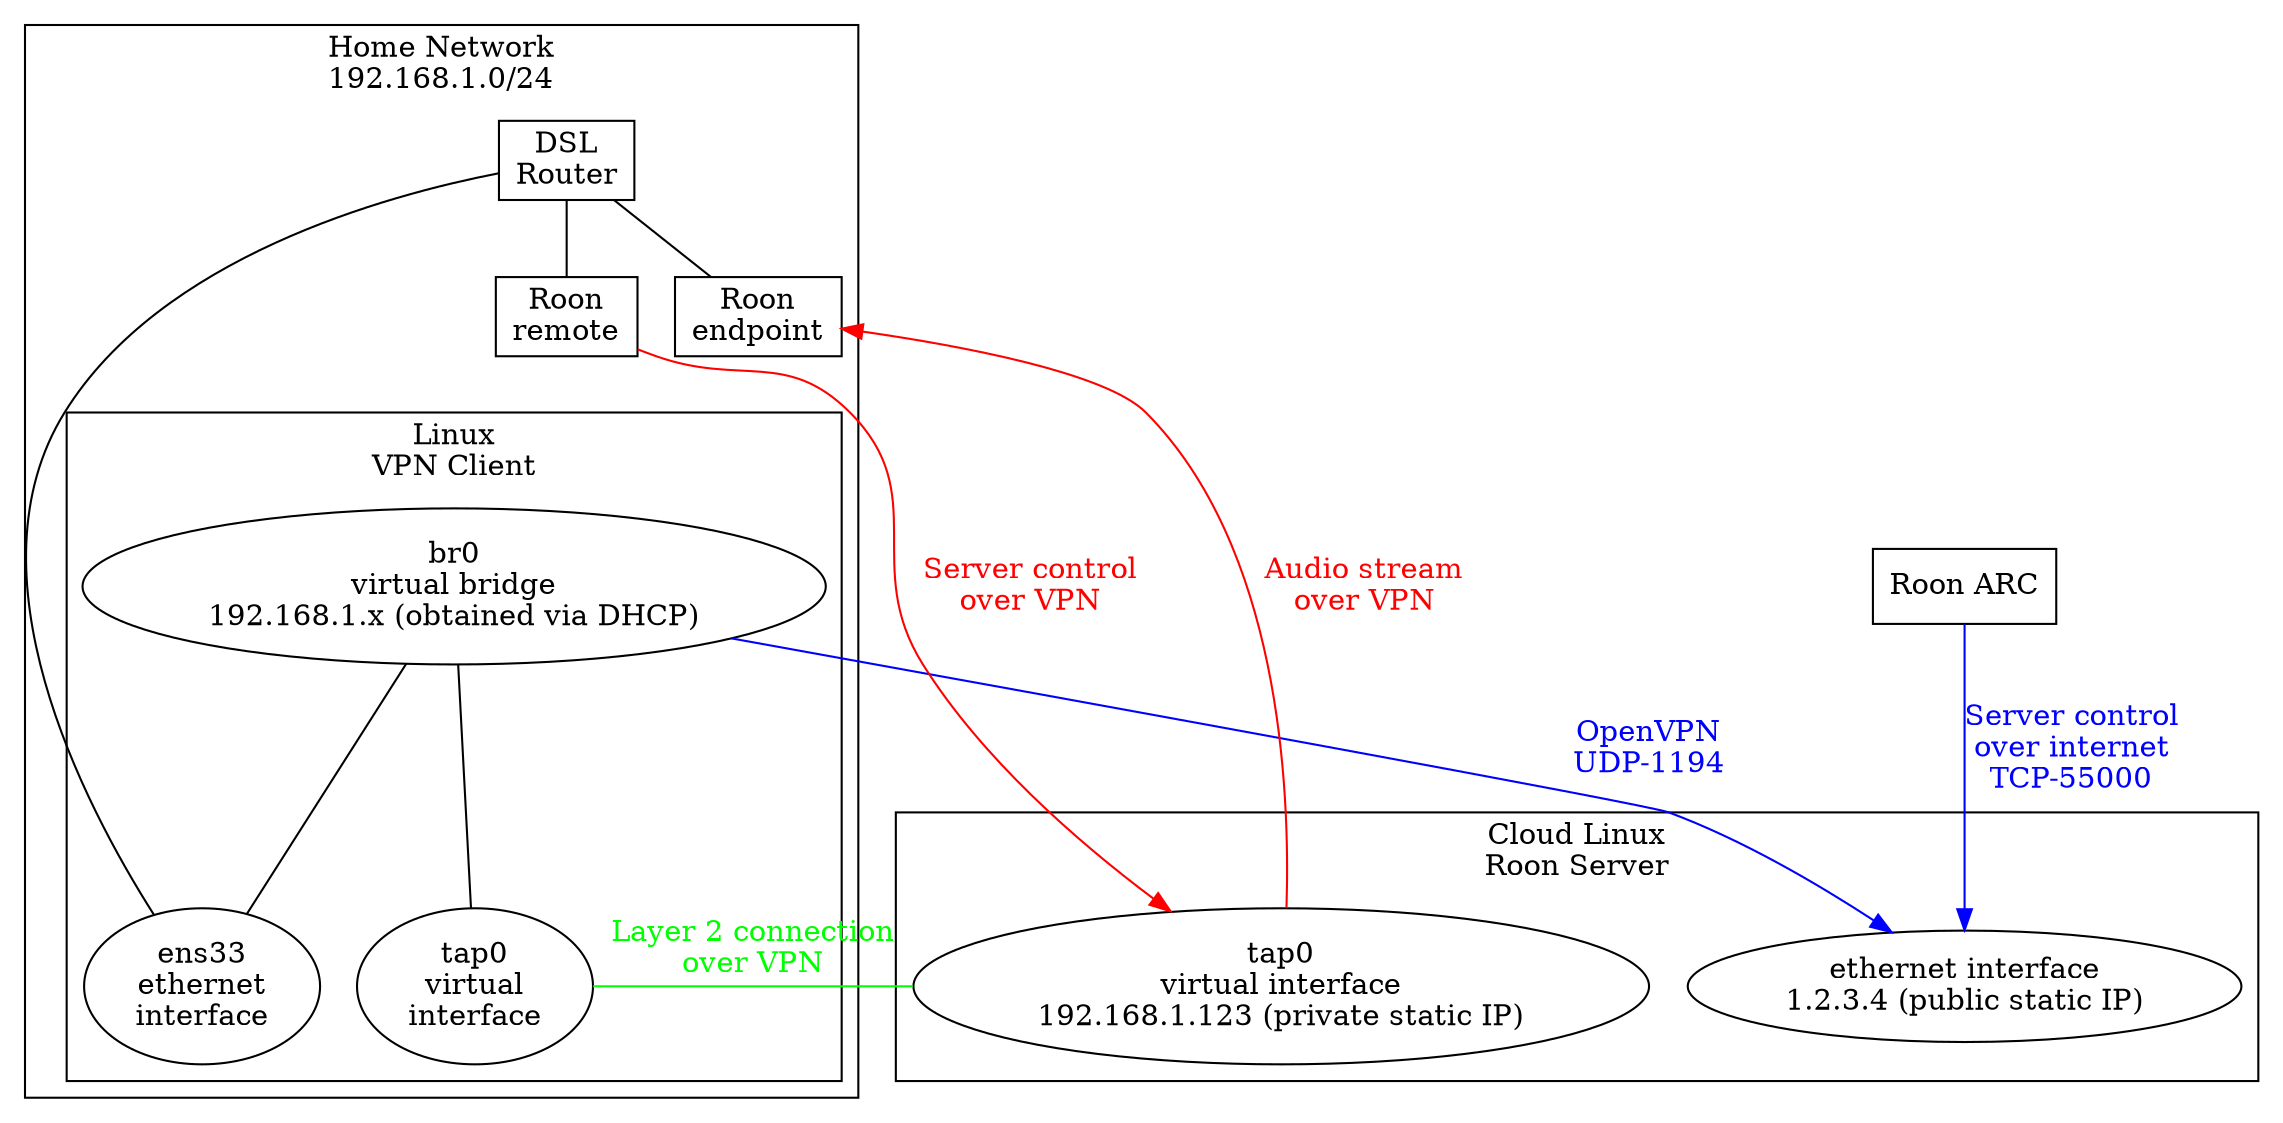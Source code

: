 digraph network {
    node[shape = box]
    edge[dir = none]

    subgraph cluster_home {
        label = "Home Network\n192.168.1.0/24"

        subgraph cluster_client {
            label = "Linux\nVPN Client"
            br0[label = "br0\nvirtual bridge\n192.168.1.x (obtained via DHCP)", shape = ellipse]
            c_eth[label = "ens33\nethernet\ninterface", shape = ellipse]
            c_tap0[label = "tap0\nvirtual\ninterface", shape = ellipse]


            br0 -> c_eth
            br0 -> c_tap0
        }

        {
            router[label = "DSL\nRouter"]
            rank = min
        }

        roon_endpoint[label = "Roon\nendpoint"]
        root_remote[label = "Roon\nremote"]

        c_eth -> router
        roon_endpoint -> router
        root_remote -> router
    }

    subgraph cluster_server {
        label = "Cloud Linux\nRoon Server"
        s_eth[label = "ethernet interface\n1.2.3.4 (public static IP)", shape = ellipse]
        s_tap0[label = "tap0\nvirtual interface\n192.168.1.123 (private static IP)", shape = ellipse]
    }

    roon_arc[label = "Roon ARC"]

    c_tap0 -> s_tap0[label = "Layer 2 connection\nover VPN", color = green, fontcolor = green]
    br0 -> s_eth[label = "OpenVPN\nUDP-1194", dir = forward, color = blue, fontcolor = blue]
    root_remote -> s_tap0[label = "Server control\nover VPN", dir = forward, color = red, fontcolor = red]
    s_tap0 -> roon_endpoint[label = "Audio stream\nover VPN", dir = forward, color = red, fontcolor = red]
    roon_arc -> s_eth[label = "Server control\n\over internet\nTCP-55000", dir = forward, color = blue, fontcolor = blue]
}
